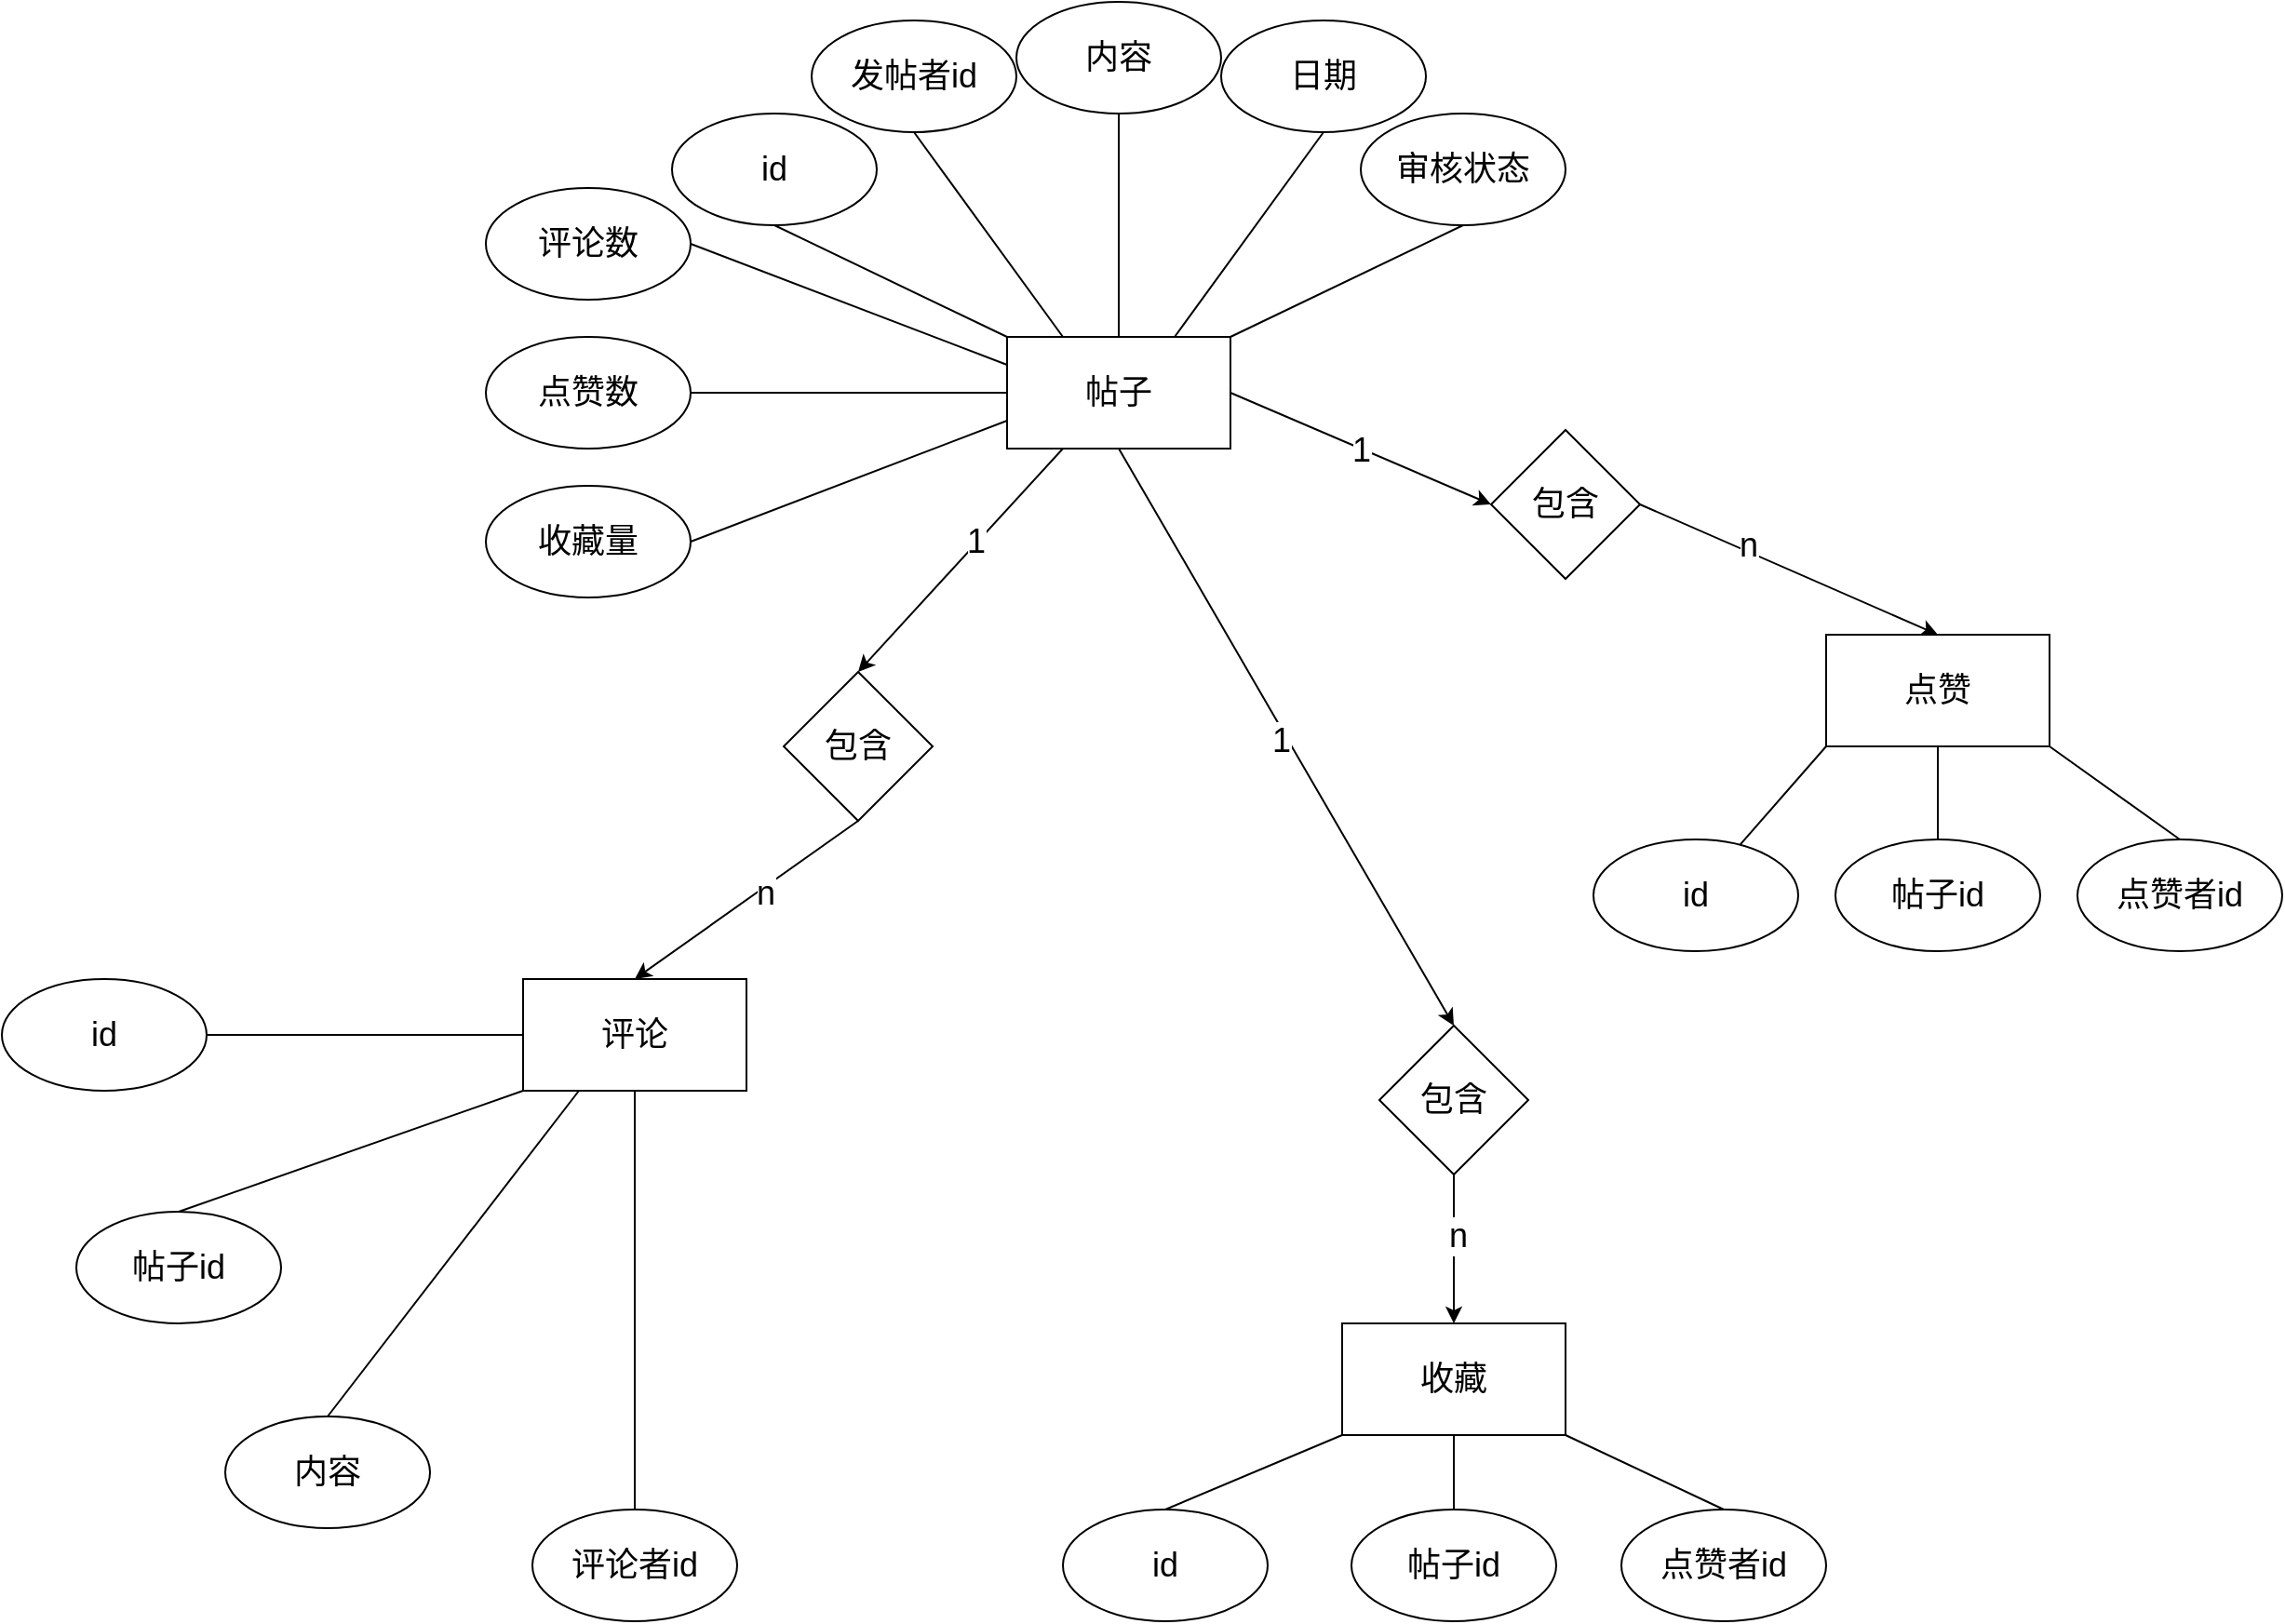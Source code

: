 <mxfile version="22.1.11" type="github">
  <diagram name="第 1 页" id="2Gz7SrLioSq2VKZis4Vz">
    <mxGraphModel dx="1634" dy="585" grid="1" gridSize="10" guides="1" tooltips="1" connect="1" arrows="1" fold="1" page="1" pageScale="1" pageWidth="827" pageHeight="1169" math="0" shadow="0">
      <root>
        <mxCell id="0" />
        <mxCell id="1" parent="0" />
        <mxCell id="52fOuieR0V_oZfQblmON-35" style="rounded=0;orthogonalLoop=1;jettySize=auto;html=1;exitX=0.25;exitY=0;exitDx=0;exitDy=0;entryX=0.5;entryY=1;entryDx=0;entryDy=0;fontStyle=0;fontSize=18;endArrow=none;endFill=0;" edge="1" parent="1" source="52fOuieR0V_oZfQblmON-30" target="52fOuieR0V_oZfQblmON-34">
          <mxGeometry relative="1" as="geometry" />
        </mxCell>
        <mxCell id="52fOuieR0V_oZfQblmON-37" style="rounded=0;orthogonalLoop=1;jettySize=auto;html=1;exitX=0.5;exitY=0;exitDx=0;exitDy=0;entryX=0.5;entryY=1;entryDx=0;entryDy=0;fontStyle=0;fontSize=18;endArrow=none;endFill=0;" edge="1" parent="1" source="52fOuieR0V_oZfQblmON-30" target="52fOuieR0V_oZfQblmON-36">
          <mxGeometry relative="1" as="geometry" />
        </mxCell>
        <mxCell id="52fOuieR0V_oZfQblmON-40" style="rounded=0;orthogonalLoop=1;jettySize=auto;html=1;exitX=0.75;exitY=0;exitDx=0;exitDy=0;entryX=0.5;entryY=1;entryDx=0;entryDy=0;endArrow=none;endFill=0;" edge="1" parent="1" source="52fOuieR0V_oZfQblmON-30" target="52fOuieR0V_oZfQblmON-38">
          <mxGeometry relative="1" as="geometry" />
        </mxCell>
        <mxCell id="52fOuieR0V_oZfQblmON-44" style="rounded=0;orthogonalLoop=1;jettySize=auto;html=1;exitX=1;exitY=0;exitDx=0;exitDy=0;entryX=0.5;entryY=1;entryDx=0;entryDy=0;endArrow=none;endFill=0;" edge="1" parent="1" source="52fOuieR0V_oZfQblmON-30" target="52fOuieR0V_oZfQblmON-42">
          <mxGeometry relative="1" as="geometry" />
        </mxCell>
        <mxCell id="52fOuieR0V_oZfQblmON-47" style="rounded=0;orthogonalLoop=1;jettySize=auto;html=1;exitX=0;exitY=0;exitDx=0;exitDy=0;entryX=0.5;entryY=1;entryDx=0;entryDy=0;endArrow=none;endFill=0;" edge="1" parent="1" source="52fOuieR0V_oZfQblmON-30" target="52fOuieR0V_oZfQblmON-31">
          <mxGeometry relative="1" as="geometry" />
        </mxCell>
        <mxCell id="52fOuieR0V_oZfQblmON-52" style="rounded=0;orthogonalLoop=1;jettySize=auto;html=1;exitX=0;exitY=0.25;exitDx=0;exitDy=0;entryX=1;entryY=0.5;entryDx=0;entryDy=0;endArrow=none;endFill=0;" edge="1" parent="1" source="52fOuieR0V_oZfQblmON-30" target="52fOuieR0V_oZfQblmON-51">
          <mxGeometry relative="1" as="geometry" />
        </mxCell>
        <mxCell id="52fOuieR0V_oZfQblmON-53" style="rounded=0;orthogonalLoop=1;jettySize=auto;html=1;exitX=0;exitY=0.5;exitDx=0;exitDy=0;entryX=1;entryY=0.5;entryDx=0;entryDy=0;endArrow=none;endFill=0;" edge="1" parent="1" source="52fOuieR0V_oZfQblmON-30" target="52fOuieR0V_oZfQblmON-46">
          <mxGeometry relative="1" as="geometry" />
        </mxCell>
        <mxCell id="52fOuieR0V_oZfQblmON-54" style="rounded=0;orthogonalLoop=1;jettySize=auto;html=1;exitX=0;exitY=0.75;exitDx=0;exitDy=0;entryX=1;entryY=0.5;entryDx=0;entryDy=0;endArrow=none;endFill=0;fontSize=18;" edge="1" parent="1" source="52fOuieR0V_oZfQblmON-30" target="52fOuieR0V_oZfQblmON-50">
          <mxGeometry relative="1" as="geometry" />
        </mxCell>
        <mxCell id="52fOuieR0V_oZfQblmON-62" style="rounded=0;orthogonalLoop=1;jettySize=auto;html=1;exitX=1;exitY=0.5;exitDx=0;exitDy=0;entryX=0;entryY=0.5;entryDx=0;entryDy=0;" edge="1" parent="1" source="52fOuieR0V_oZfQblmON-30" target="52fOuieR0V_oZfQblmON-61">
          <mxGeometry relative="1" as="geometry" />
        </mxCell>
        <mxCell id="52fOuieR0V_oZfQblmON-77" value="1" style="edgeLabel;html=1;align=center;verticalAlign=middle;resizable=0;points=[];fontSize=18;" vertex="1" connectable="0" parent="52fOuieR0V_oZfQblmON-62">
          <mxGeometry x="-0.002" y="-1" relative="1" as="geometry">
            <mxPoint as="offset" />
          </mxGeometry>
        </mxCell>
        <mxCell id="52fOuieR0V_oZfQblmON-64" style="rounded=0;orthogonalLoop=1;jettySize=auto;html=1;exitX=0.5;exitY=1;exitDx=0;exitDy=0;entryX=0.5;entryY=0;entryDx=0;entryDy=0;fontSize=18;" edge="1" parent="1" source="52fOuieR0V_oZfQblmON-30" target="52fOuieR0V_oZfQblmON-59">
          <mxGeometry relative="1" as="geometry" />
        </mxCell>
        <mxCell id="52fOuieR0V_oZfQblmON-74" value="1" style="edgeLabel;html=1;align=center;verticalAlign=middle;resizable=0;points=[];fontSize=18;" vertex="1" connectable="0" parent="52fOuieR0V_oZfQblmON-64">
          <mxGeometry x="0.002" y="-4" relative="1" as="geometry">
            <mxPoint as="offset" />
          </mxGeometry>
        </mxCell>
        <mxCell id="52fOuieR0V_oZfQblmON-66" style="rounded=0;orthogonalLoop=1;jettySize=auto;html=1;exitX=0.25;exitY=1;exitDx=0;exitDy=0;entryX=0.5;entryY=0;entryDx=0;entryDy=0;fontSize=18;" edge="1" parent="1" source="52fOuieR0V_oZfQblmON-30" target="52fOuieR0V_oZfQblmON-60">
          <mxGeometry relative="1" as="geometry" />
        </mxCell>
        <mxCell id="52fOuieR0V_oZfQblmON-68" value="1" style="edgeLabel;html=1;align=center;verticalAlign=middle;resizable=0;points=[];fontSize=18;" vertex="1" connectable="0" parent="52fOuieR0V_oZfQblmON-66">
          <mxGeometry x="-0.156" y="-1" relative="1" as="geometry">
            <mxPoint as="offset" />
          </mxGeometry>
        </mxCell>
        <mxCell id="52fOuieR0V_oZfQblmON-30" value="帖子" style="rounded=0;whiteSpace=wrap;html=1;fontStyle=0;fontSize=18;" vertex="1" parent="1">
          <mxGeometry x="140" y="210" width="120" height="60" as="geometry" />
        </mxCell>
        <mxCell id="52fOuieR0V_oZfQblmON-31" value="id" style="ellipse;whiteSpace=wrap;html=1;fontStyle=0;fontSize=18;" vertex="1" parent="1">
          <mxGeometry x="-40" y="90" width="110" height="60" as="geometry" />
        </mxCell>
        <mxCell id="52fOuieR0V_oZfQblmON-34" value="发帖者id" style="ellipse;whiteSpace=wrap;html=1;fontStyle=0;fontSize=18;" vertex="1" parent="1">
          <mxGeometry x="35" y="40" width="110" height="60" as="geometry" />
        </mxCell>
        <mxCell id="52fOuieR0V_oZfQblmON-36" value="内容" style="ellipse;whiteSpace=wrap;html=1;fontStyle=0;fontSize=18;" vertex="1" parent="1">
          <mxGeometry x="145" y="30" width="110" height="60" as="geometry" />
        </mxCell>
        <mxCell id="52fOuieR0V_oZfQblmON-38" value="日期" style="ellipse;whiteSpace=wrap;html=1;fontStyle=0;fontSize=18;" vertex="1" parent="1">
          <mxGeometry x="255" y="40" width="110" height="60" as="geometry" />
        </mxCell>
        <mxCell id="52fOuieR0V_oZfQblmON-42" value="审核状态" style="ellipse;whiteSpace=wrap;html=1;fontStyle=0;fontSize=18;" vertex="1" parent="1">
          <mxGeometry x="330" y="90" width="110" height="60" as="geometry" />
        </mxCell>
        <mxCell id="52fOuieR0V_oZfQblmON-46" value="点赞数" style="ellipse;whiteSpace=wrap;html=1;fontStyle=0;fontSize=18;" vertex="1" parent="1">
          <mxGeometry x="-140" y="210" width="110" height="60" as="geometry" />
        </mxCell>
        <mxCell id="52fOuieR0V_oZfQblmON-50" value="收藏量" style="ellipse;whiteSpace=wrap;html=1;fontStyle=0;fontSize=18;" vertex="1" parent="1">
          <mxGeometry x="-140" y="290" width="110" height="60" as="geometry" />
        </mxCell>
        <mxCell id="52fOuieR0V_oZfQblmON-51" value="评论数" style="ellipse;whiteSpace=wrap;html=1;fontStyle=0;fontSize=18;" vertex="1" parent="1">
          <mxGeometry x="-140" y="130" width="110" height="60" as="geometry" />
        </mxCell>
        <mxCell id="52fOuieR0V_oZfQblmON-90" style="rounded=0;orthogonalLoop=1;jettySize=auto;html=1;exitX=0;exitY=0.5;exitDx=0;exitDy=0;endArrow=none;endFill=0;" edge="1" parent="1" source="52fOuieR0V_oZfQblmON-56" target="52fOuieR0V_oZfQblmON-86">
          <mxGeometry relative="1" as="geometry" />
        </mxCell>
        <mxCell id="52fOuieR0V_oZfQblmON-91" style="rounded=0;orthogonalLoop=1;jettySize=auto;html=1;exitX=0;exitY=1;exitDx=0;exitDy=0;entryX=0.5;entryY=0;entryDx=0;entryDy=0;endArrow=none;endFill=0;" edge="1" parent="1" source="52fOuieR0V_oZfQblmON-56" target="52fOuieR0V_oZfQblmON-80">
          <mxGeometry relative="1" as="geometry" />
        </mxCell>
        <mxCell id="52fOuieR0V_oZfQblmON-92" style="rounded=0;orthogonalLoop=1;jettySize=auto;html=1;exitX=0.25;exitY=1;exitDx=0;exitDy=0;entryX=0.5;entryY=0;entryDx=0;entryDy=0;endArrow=none;endFill=0;" edge="1" parent="1" source="52fOuieR0V_oZfQblmON-56" target="52fOuieR0V_oZfQblmON-81">
          <mxGeometry relative="1" as="geometry" />
        </mxCell>
        <mxCell id="52fOuieR0V_oZfQblmON-96" style="rounded=0;orthogonalLoop=1;jettySize=auto;html=1;exitX=0.5;exitY=1;exitDx=0;exitDy=0;endArrow=none;endFill=0;" edge="1" parent="1" source="52fOuieR0V_oZfQblmON-56" target="52fOuieR0V_oZfQblmON-93">
          <mxGeometry relative="1" as="geometry" />
        </mxCell>
        <mxCell id="52fOuieR0V_oZfQblmON-56" value="评论" style="rounded=0;whiteSpace=wrap;html=1;fontStyle=0;fontSize=18;" vertex="1" parent="1">
          <mxGeometry x="-120" y="555" width="120" height="60" as="geometry" />
        </mxCell>
        <mxCell id="52fOuieR0V_oZfQblmON-105" style="rounded=0;orthogonalLoop=1;jettySize=auto;html=1;exitX=0;exitY=1;exitDx=0;exitDy=0;endArrow=none;endFill=0;" edge="1" parent="1" source="52fOuieR0V_oZfQblmON-57" target="52fOuieR0V_oZfQblmON-87">
          <mxGeometry relative="1" as="geometry" />
        </mxCell>
        <mxCell id="52fOuieR0V_oZfQblmON-106" style="rounded=0;orthogonalLoop=1;jettySize=auto;html=1;exitX=0.5;exitY=1;exitDx=0;exitDy=0;entryX=0.5;entryY=0;entryDx=0;entryDy=0;endArrow=none;endFill=0;" edge="1" parent="1" source="52fOuieR0V_oZfQblmON-57" target="52fOuieR0V_oZfQblmON-82">
          <mxGeometry relative="1" as="geometry" />
        </mxCell>
        <mxCell id="52fOuieR0V_oZfQblmON-107" style="rounded=0;orthogonalLoop=1;jettySize=auto;html=1;exitX=1;exitY=1;exitDx=0;exitDy=0;entryX=0.5;entryY=0;entryDx=0;entryDy=0;endArrow=none;endFill=0;" edge="1" parent="1" source="52fOuieR0V_oZfQblmON-57" target="52fOuieR0V_oZfQblmON-88">
          <mxGeometry relative="1" as="geometry" />
        </mxCell>
        <mxCell id="52fOuieR0V_oZfQblmON-57" value="点赞" style="rounded=0;whiteSpace=wrap;html=1;fontStyle=0;fontSize=18;" vertex="1" parent="1">
          <mxGeometry x="580" y="370" width="120" height="60" as="geometry" />
        </mxCell>
        <mxCell id="52fOuieR0V_oZfQblmON-100" style="rounded=0;orthogonalLoop=1;jettySize=auto;html=1;exitX=0;exitY=1;exitDx=0;exitDy=0;entryX=0.5;entryY=0;entryDx=0;entryDy=0;endArrow=none;endFill=0;" edge="1" parent="1" source="52fOuieR0V_oZfQblmON-58" target="52fOuieR0V_oZfQblmON-85">
          <mxGeometry relative="1" as="geometry" />
        </mxCell>
        <mxCell id="52fOuieR0V_oZfQblmON-101" style="rounded=0;orthogonalLoop=1;jettySize=auto;html=1;exitX=0.5;exitY=1;exitDx=0;exitDy=0;entryX=0.5;entryY=0;entryDx=0;entryDy=0;endArrow=none;endFill=0;" edge="1" parent="1" source="52fOuieR0V_oZfQblmON-58" target="52fOuieR0V_oZfQblmON-84">
          <mxGeometry relative="1" as="geometry" />
        </mxCell>
        <mxCell id="52fOuieR0V_oZfQblmON-102" style="rounded=0;orthogonalLoop=1;jettySize=auto;html=1;exitX=1;exitY=1;exitDx=0;exitDy=0;entryX=0.5;entryY=0;entryDx=0;entryDy=0;endArrow=none;endFill=0;" edge="1" parent="1" source="52fOuieR0V_oZfQblmON-58" target="52fOuieR0V_oZfQblmON-97">
          <mxGeometry relative="1" as="geometry" />
        </mxCell>
        <mxCell id="52fOuieR0V_oZfQblmON-58" value="收藏" style="rounded=0;whiteSpace=wrap;html=1;fontStyle=0;fontSize=18;" vertex="1" parent="1">
          <mxGeometry x="320" y="740" width="120" height="60" as="geometry" />
        </mxCell>
        <mxCell id="52fOuieR0V_oZfQblmON-65" style="edgeStyle=orthogonalEdgeStyle;rounded=0;orthogonalLoop=1;jettySize=auto;html=1;exitX=0.5;exitY=1;exitDx=0;exitDy=0;entryX=0.5;entryY=0;entryDx=0;entryDy=0;fontSize=18;" edge="1" parent="1" source="52fOuieR0V_oZfQblmON-59" target="52fOuieR0V_oZfQblmON-58">
          <mxGeometry relative="1" as="geometry" />
        </mxCell>
        <mxCell id="52fOuieR0V_oZfQblmON-75" value="n" style="edgeLabel;html=1;align=center;verticalAlign=middle;resizable=0;points=[];fontSize=18;" vertex="1" connectable="0" parent="52fOuieR0V_oZfQblmON-65">
          <mxGeometry x="-0.192" y="2" relative="1" as="geometry">
            <mxPoint as="offset" />
          </mxGeometry>
        </mxCell>
        <mxCell id="52fOuieR0V_oZfQblmON-59" value="包含" style="rhombus;whiteSpace=wrap;html=1;fontSize=18;" vertex="1" parent="1">
          <mxGeometry x="340" y="580" width="80" height="80" as="geometry" />
        </mxCell>
        <mxCell id="52fOuieR0V_oZfQblmON-67" style="rounded=0;orthogonalLoop=1;jettySize=auto;html=1;exitX=0.5;exitY=1;exitDx=0;exitDy=0;entryX=0.5;entryY=0;entryDx=0;entryDy=0;fontSize=18;" edge="1" parent="1" source="52fOuieR0V_oZfQblmON-60" target="52fOuieR0V_oZfQblmON-56">
          <mxGeometry relative="1" as="geometry" />
        </mxCell>
        <mxCell id="52fOuieR0V_oZfQblmON-79" value="n" style="edgeLabel;html=1;align=center;verticalAlign=middle;resizable=0;points=[];fontSize=18;" vertex="1" connectable="0" parent="52fOuieR0V_oZfQblmON-67">
          <mxGeometry x="-0.133" y="2" relative="1" as="geometry">
            <mxPoint as="offset" />
          </mxGeometry>
        </mxCell>
        <mxCell id="52fOuieR0V_oZfQblmON-60" value="包含" style="rhombus;whiteSpace=wrap;html=1;fontSize=18;" vertex="1" parent="1">
          <mxGeometry x="20" y="390" width="80" height="80" as="geometry" />
        </mxCell>
        <mxCell id="52fOuieR0V_oZfQblmON-63" style="rounded=0;orthogonalLoop=1;jettySize=auto;html=1;exitX=1;exitY=0.5;exitDx=0;exitDy=0;entryX=0.5;entryY=0;entryDx=0;entryDy=0;fontSize=18;" edge="1" parent="1" source="52fOuieR0V_oZfQblmON-61" target="52fOuieR0V_oZfQblmON-57">
          <mxGeometry relative="1" as="geometry">
            <mxPoint x="630" y="360" as="targetPoint" />
          </mxGeometry>
        </mxCell>
        <mxCell id="52fOuieR0V_oZfQblmON-78" value="n" style="edgeLabel;html=1;align=center;verticalAlign=middle;resizable=0;points=[];fontSize=18;" vertex="1" connectable="0" parent="52fOuieR0V_oZfQblmON-63">
          <mxGeometry x="-0.29" y="3" relative="1" as="geometry">
            <mxPoint as="offset" />
          </mxGeometry>
        </mxCell>
        <mxCell id="52fOuieR0V_oZfQblmON-61" value="包含" style="rhombus;whiteSpace=wrap;html=1;fontSize=18;" vertex="1" parent="1">
          <mxGeometry x="400" y="260" width="80" height="80" as="geometry" />
        </mxCell>
        <mxCell id="52fOuieR0V_oZfQblmON-80" value="帖子id" style="ellipse;whiteSpace=wrap;html=1;fontStyle=0;fontSize=18;" vertex="1" parent="1">
          <mxGeometry x="-360" y="680" width="110" height="60" as="geometry" />
        </mxCell>
        <mxCell id="52fOuieR0V_oZfQblmON-81" value="内容" style="ellipse;whiteSpace=wrap;html=1;fontStyle=0;fontSize=18;" vertex="1" parent="1">
          <mxGeometry x="-280" y="790" width="110" height="60" as="geometry" />
        </mxCell>
        <mxCell id="52fOuieR0V_oZfQblmON-82" value="帖子id" style="ellipse;whiteSpace=wrap;html=1;fontStyle=0;fontSize=18;" vertex="1" parent="1">
          <mxGeometry x="585" y="480" width="110" height="60" as="geometry" />
        </mxCell>
        <mxCell id="52fOuieR0V_oZfQblmON-84" value="帖子id" style="ellipse;whiteSpace=wrap;html=1;fontStyle=0;fontSize=18;" vertex="1" parent="1">
          <mxGeometry x="325" y="840" width="110" height="60" as="geometry" />
        </mxCell>
        <mxCell id="52fOuieR0V_oZfQblmON-85" value="id" style="ellipse;whiteSpace=wrap;html=1;fontStyle=0;fontSize=18;" vertex="1" parent="1">
          <mxGeometry x="170" y="840" width="110" height="60" as="geometry" />
        </mxCell>
        <mxCell id="52fOuieR0V_oZfQblmON-86" value="id" style="ellipse;whiteSpace=wrap;html=1;fontStyle=0;fontSize=18;" vertex="1" parent="1">
          <mxGeometry x="-400" y="555" width="110" height="60" as="geometry" />
        </mxCell>
        <mxCell id="52fOuieR0V_oZfQblmON-87" value="id" style="ellipse;whiteSpace=wrap;html=1;fontStyle=0;fontSize=18;" vertex="1" parent="1">
          <mxGeometry x="455" y="480" width="110" height="60" as="geometry" />
        </mxCell>
        <mxCell id="52fOuieR0V_oZfQblmON-88" value="点赞者id" style="ellipse;whiteSpace=wrap;html=1;fontStyle=0;fontSize=18;" vertex="1" parent="1">
          <mxGeometry x="715" y="480" width="110" height="60" as="geometry" />
        </mxCell>
        <mxCell id="52fOuieR0V_oZfQblmON-93" value="评论者id" style="ellipse;whiteSpace=wrap;html=1;fontStyle=0;fontSize=18;" vertex="1" parent="1">
          <mxGeometry x="-115" y="840" width="110" height="60" as="geometry" />
        </mxCell>
        <mxCell id="52fOuieR0V_oZfQblmON-97" value="点赞者id" style="ellipse;whiteSpace=wrap;html=1;fontStyle=0;fontSize=18;" vertex="1" parent="1">
          <mxGeometry x="470" y="840" width="110" height="60" as="geometry" />
        </mxCell>
      </root>
    </mxGraphModel>
  </diagram>
</mxfile>

